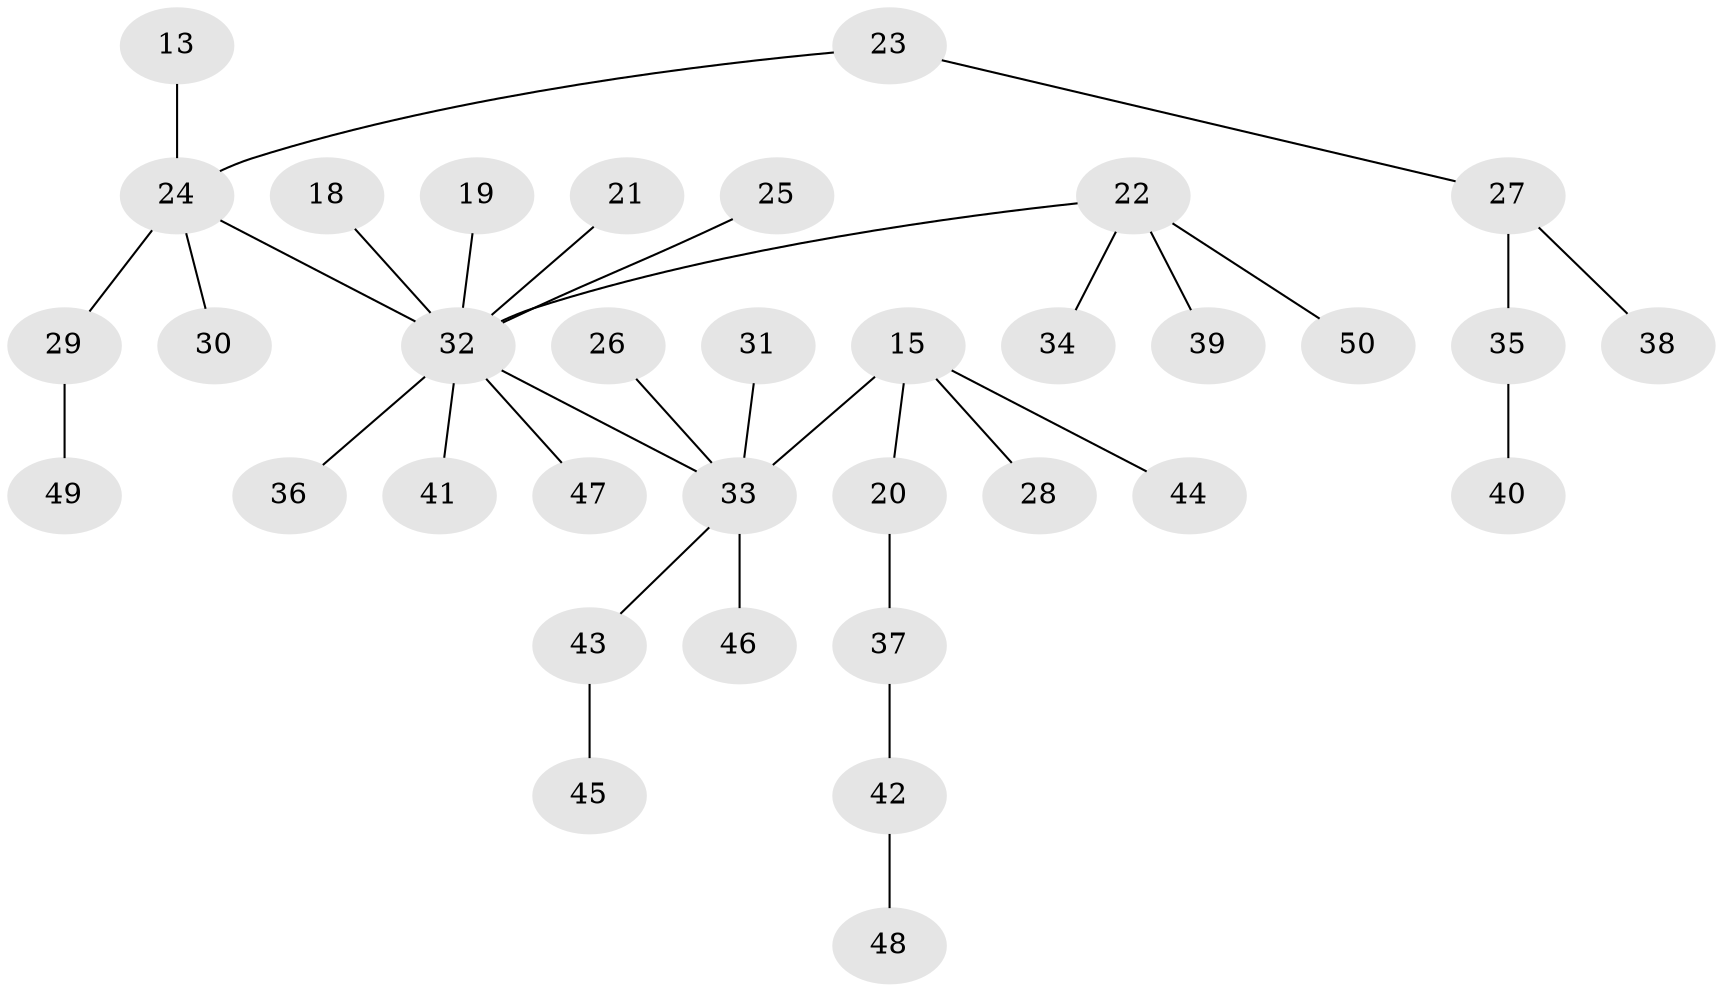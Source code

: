 // original degree distribution, {3: 0.16, 6: 0.04, 4: 0.08, 2: 0.2, 1: 0.52}
// Generated by graph-tools (version 1.1) at 2025/56/03/04/25 21:56:00]
// undirected, 35 vertices, 34 edges
graph export_dot {
graph [start="1"]
  node [color=gray90,style=filled];
  13;
  15;
  18;
  19;
  20;
  21;
  22;
  23 [super="+10"];
  24 [super="+16+9"];
  25;
  26;
  27 [super="+17"];
  28;
  29;
  30;
  31;
  32 [super="+4+11+6+8"];
  33 [super="+14"];
  34;
  35;
  36;
  37;
  38;
  39;
  40;
  41;
  42;
  43;
  44;
  45;
  46;
  47;
  48;
  49;
  50;
  13 -- 24;
  15 -- 20;
  15 -- 28;
  15 -- 44;
  15 -- 33;
  18 -- 32;
  19 -- 32;
  20 -- 37;
  21 -- 32;
  22 -- 34;
  22 -- 39;
  22 -- 50;
  22 -- 32;
  23 -- 24;
  23 -- 27;
  24 -- 29;
  24 -- 30;
  24 -- 32;
  25 -- 32;
  26 -- 33;
  27 -- 35;
  27 -- 38;
  29 -- 49;
  31 -- 33;
  32 -- 47;
  32 -- 36;
  32 -- 41;
  32 -- 33;
  33 -- 43;
  33 -- 46;
  35 -- 40;
  37 -- 42;
  42 -- 48;
  43 -- 45;
}
